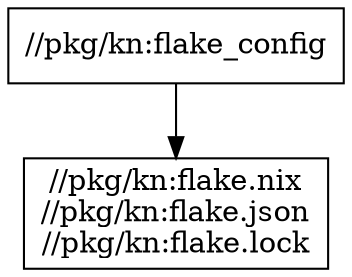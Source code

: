 digraph mygraph {
  node [shape=box];
  "//pkg/kn:flake_config"
  "//pkg/kn:flake_config" -> "//pkg/kn:flake.nix\n//pkg/kn:flake.json\n//pkg/kn:flake.lock"
  "//pkg/kn:flake.nix\n//pkg/kn:flake.json\n//pkg/kn:flake.lock"
}

